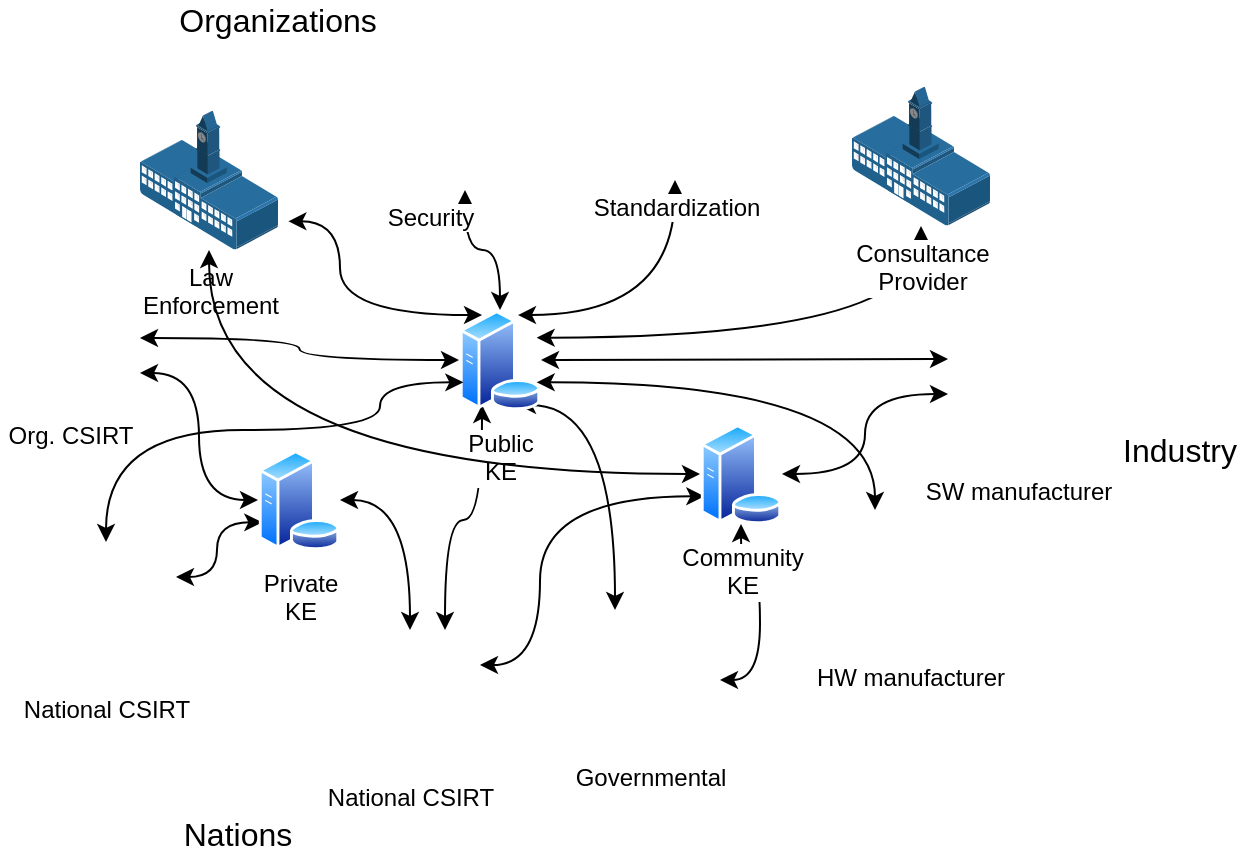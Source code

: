 <mxfile version="12.3.0" type="github" pages="1">
  <diagram id="b8ycoN-BNmhEPY0gEm0x" name="Page-1">
    <mxGraphModel dx="1038" dy="940" grid="0" gridSize="10" guides="1" tooltips="1" connect="1" arrows="1" fold="1" page="0" pageScale="1" pageWidth="827" pageHeight="1169" math="0" shadow="0">
      <root>
        <mxCell id="0"/>
        <mxCell id="1" parent="0"/>
        <mxCell id="SZv0ZDtL2PUyngG5VD31-28" style="edgeStyle=orthogonalEdgeStyle;curved=1;rounded=0;orthogonalLoop=1;jettySize=auto;html=1;exitX=0;exitY=0.5;exitDx=0;exitDy=0;entryX=1;entryY=0.5;entryDx=0;entryDy=0;startArrow=classic;startFill=1;" parent="1" source="SZv0ZDtL2PUyngG5VD31-2" target="SZv0ZDtL2PUyngG5VD31-7" edge="1">
          <mxGeometry relative="1" as="geometry"/>
        </mxCell>
        <mxCell id="SZv0ZDtL2PUyngG5VD31-29" style="edgeStyle=orthogonalEdgeStyle;curved=1;rounded=0;orthogonalLoop=1;jettySize=auto;html=1;exitX=0.25;exitY=1;exitDx=0;exitDy=0;entryX=0.75;entryY=0;entryDx=0;entryDy=0;startArrow=classic;startFill=1;" parent="1" source="SZv0ZDtL2PUyngG5VD31-2" target="SZv0ZDtL2PUyngG5VD31-8" edge="1">
          <mxGeometry relative="1" as="geometry"/>
        </mxCell>
        <mxCell id="SZv0ZDtL2PUyngG5VD31-30" style="edgeStyle=orthogonalEdgeStyle;curved=1;rounded=0;orthogonalLoop=1;jettySize=auto;html=1;exitX=0.75;exitY=1;exitDx=0;exitDy=0;entryX=0.25;entryY=0;entryDx=0;entryDy=0;startArrow=classic;startFill=1;" parent="1" source="SZv0ZDtL2PUyngG5VD31-2" target="SZv0ZDtL2PUyngG5VD31-3" edge="1">
          <mxGeometry relative="1" as="geometry"/>
        </mxCell>
        <mxCell id="SZv0ZDtL2PUyngG5VD31-31" style="edgeStyle=orthogonalEdgeStyle;curved=1;rounded=0;orthogonalLoop=1;jettySize=auto;html=1;exitX=1;exitY=0.75;exitDx=0;exitDy=0;entryX=0.25;entryY=0;entryDx=0;entryDy=0;startArrow=classic;startFill=1;" parent="1" source="SZv0ZDtL2PUyngG5VD31-2" target="SZv0ZDtL2PUyngG5VD31-9" edge="1">
          <mxGeometry relative="1" as="geometry"/>
        </mxCell>
        <mxCell id="SZv0ZDtL2PUyngG5VD31-34" style="edgeStyle=orthogonalEdgeStyle;curved=1;rounded=0;orthogonalLoop=1;jettySize=auto;html=1;exitX=0.75;exitY=0;exitDx=0;exitDy=0;startArrow=classic;startFill=1;" parent="1" source="SZv0ZDtL2PUyngG5VD31-2" target="SZv0ZDtL2PUyngG5VD31-11" edge="1">
          <mxGeometry relative="1" as="geometry"/>
        </mxCell>
        <mxCell id="SZv0ZDtL2PUyngG5VD31-35" style="edgeStyle=orthogonalEdgeStyle;curved=1;rounded=0;orthogonalLoop=1;jettySize=auto;html=1;exitX=0.5;exitY=0;exitDx=0;exitDy=0;entryX=0.75;entryY=1;entryDx=0;entryDy=0;startArrow=classic;startFill=1;" parent="1" source="SZv0ZDtL2PUyngG5VD31-2" target="SZv0ZDtL2PUyngG5VD31-12" edge="1">
          <mxGeometry relative="1" as="geometry"/>
        </mxCell>
        <mxCell id="SZv0ZDtL2PUyngG5VD31-36" style="edgeStyle=orthogonalEdgeStyle;curved=1;rounded=0;orthogonalLoop=1;jettySize=auto;html=1;exitX=0.25;exitY=0;exitDx=0;exitDy=0;entryX=1.075;entryY=0.795;entryDx=0;entryDy=0;entryPerimeter=0;startArrow=classic;startFill=1;" parent="1" source="SZv0ZDtL2PUyngG5VD31-2" target="SZv0ZDtL2PUyngG5VD31-6" edge="1">
          <mxGeometry relative="1" as="geometry">
            <Array as="points">
              <mxPoint x="260" y="133"/>
              <mxPoint x="260" y="86"/>
            </Array>
          </mxGeometry>
        </mxCell>
        <mxCell id="SZv0ZDtL2PUyngG5VD31-44" style="edgeStyle=orthogonalEdgeStyle;curved=1;rounded=0;orthogonalLoop=1;jettySize=auto;html=1;exitX=1;exitY=0.5;exitDx=0;exitDy=0;entryX=0;entryY=0.25;entryDx=0;entryDy=0;startArrow=classic;startFill=1;fontSize=16;" parent="1" source="SZv0ZDtL2PUyngG5VD31-2" target="SZv0ZDtL2PUyngG5VD31-5" edge="1">
          <mxGeometry relative="1" as="geometry"/>
        </mxCell>
        <mxCell id="SZv0ZDtL2PUyngG5VD31-45" style="edgeStyle=orthogonalEdgeStyle;curved=1;rounded=0;orthogonalLoop=1;jettySize=auto;html=1;exitX=1;exitY=0.25;exitDx=0;exitDy=0;startArrow=classic;startFill=1;fontSize=16;" parent="1" source="SZv0ZDtL2PUyngG5VD31-2" target="SZv0ZDtL2PUyngG5VD31-15" edge="1">
          <mxGeometry relative="1" as="geometry"/>
        </mxCell>
        <mxCell id="SZv0ZDtL2PUyngG5VD31-2" value="Public&lt;br&gt;KE" style="aspect=fixed;perimeter=ellipsePerimeter;html=1;align=center;shadow=0;dashed=0;spacingTop=3;image;image=img/lib/active_directory/database_server.svg;" parent="1" vertex="1">
          <mxGeometry x="319.5" y="130" width="41" height="50" as="geometry"/>
        </mxCell>
        <mxCell id="SZv0ZDtL2PUyngG5VD31-23" style="edgeStyle=orthogonalEdgeStyle;curved=1;rounded=0;orthogonalLoop=1;jettySize=auto;html=1;exitX=1;exitY=0.5;exitDx=0;exitDy=0;startArrow=classic;startFill=1;" parent="1" source="SZv0ZDtL2PUyngG5VD31-3" target="SZv0ZDtL2PUyngG5VD31-21" edge="1">
          <mxGeometry relative="1" as="geometry"/>
        </mxCell>
        <mxCell id="SZv0ZDtL2PUyngG5VD31-3" value="Governmental" style="shape=image;html=1;verticalAlign=top;verticalLabelPosition=bottom;labelBackgroundColor=#ffffff;imageAspect=0;aspect=fixed;image=https://cdn2.iconfinder.com/data/icons/buildings-41/128/Untitled-1-17-2-128.png" parent="1" vertex="1">
          <mxGeometry x="380" y="280" width="70" height="70" as="geometry"/>
        </mxCell>
        <mxCell id="SZv0ZDtL2PUyngG5VD31-37" style="edgeStyle=orthogonalEdgeStyle;curved=1;rounded=0;orthogonalLoop=1;jettySize=auto;html=1;exitX=0.5;exitY=0;exitDx=0;exitDy=0;startArrow=classic;startFill=1;entryX=0;entryY=0.75;entryDx=0;entryDy=0;" parent="1" source="SZv0ZDtL2PUyngG5VD31-4" target="SZv0ZDtL2PUyngG5VD31-2" edge="1">
          <mxGeometry relative="1" as="geometry">
            <mxPoint x="310" y="166" as="targetPoint"/>
            <Array as="points">
              <mxPoint x="143" y="190"/>
              <mxPoint x="280" y="190"/>
              <mxPoint x="280" y="166"/>
            </Array>
          </mxGeometry>
        </mxCell>
        <mxCell id="SZv0ZDtL2PUyngG5VD31-4" value="National CSIRT" style="shape=image;html=1;verticalAlign=top;verticalLabelPosition=bottom;labelBackgroundColor=#ffffff;imageAspect=0;aspect=fixed;image=https://cdn4.iconfinder.com/data/icons/REALVISTA/real_estate/png/128/apartment.png" parent="1" vertex="1">
          <mxGeometry x="108" y="246" width="70" height="70" as="geometry"/>
        </mxCell>
        <mxCell id="SZv0ZDtL2PUyngG5VD31-5" value="SW manufacturer" style="shape=image;html=1;verticalAlign=top;verticalLabelPosition=bottom;labelBackgroundColor=#ffffff;imageAspect=0;aspect=fixed;image=https://cdn0.iconfinder.com/data/icons/isometric-city-basic-buildings/224/hospital-128.png" parent="1" vertex="1">
          <mxGeometry x="564" y="137" width="70" height="70" as="geometry"/>
        </mxCell>
        <mxCell id="SZv0ZDtL2PUyngG5VD31-6" value="Law&lt;br&gt;Enforcement" style="points=[];aspect=fixed;html=1;align=center;shadow=0;dashed=0;image;image=img/lib/allied_telesis/buildings/School_Building.svg;" parent="1" vertex="1">
          <mxGeometry x="160" y="30" width="69" height="70" as="geometry"/>
        </mxCell>
        <mxCell id="SZv0ZDtL2PUyngG5VD31-7" value="Org. CSIRT" style="shape=image;html=1;verticalAlign=top;verticalLabelPosition=bottom;labelBackgroundColor=#ffffff;imageAspect=0;aspect=fixed;image=https://cdn0.iconfinder.com/data/icons/isometric-city-basic-buildings/224/hospital-128.png" parent="1" vertex="1">
          <mxGeometry x="90" y="109" width="70" height="70" as="geometry"/>
        </mxCell>
        <mxCell id="SZv0ZDtL2PUyngG5VD31-39" style="edgeStyle=orthogonalEdgeStyle;curved=1;rounded=0;orthogonalLoop=1;jettySize=auto;html=1;exitX=1;exitY=0.25;exitDx=0;exitDy=0;entryX=0;entryY=0.75;entryDx=0;entryDy=0;startArrow=classic;startFill=1;" parent="1" source="SZv0ZDtL2PUyngG5VD31-8" target="SZv0ZDtL2PUyngG5VD31-21" edge="1">
          <mxGeometry relative="1" as="geometry">
            <Array as="points">
              <mxPoint x="360" y="308"/>
              <mxPoint x="360" y="224"/>
            </Array>
          </mxGeometry>
        </mxCell>
        <mxCell id="SZv0ZDtL2PUyngG5VD31-8" value="National CSIRT" style="shape=image;html=1;verticalAlign=top;verticalLabelPosition=bottom;labelBackgroundColor=#ffffff;imageAspect=0;aspect=fixed;image=https://cdn0.iconfinder.com/data/icons/isometric-city-basic-buildings/224/hospital-128.png" parent="1" vertex="1">
          <mxGeometry x="260" y="290" width="70" height="70" as="geometry"/>
        </mxCell>
        <mxCell id="SZv0ZDtL2PUyngG5VD31-9" value="HW manufacturer" style="shape=image;html=1;verticalAlign=top;verticalLabelPosition=bottom;labelBackgroundColor=#ffffff;imageAspect=0;aspect=fixed;image=https://cdn4.iconfinder.com/data/icons/REALVISTA/real_estate/png/128/apartment.png" parent="1" vertex="1">
          <mxGeometry x="510" y="230" width="70" height="70" as="geometry"/>
        </mxCell>
        <mxCell id="SZv0ZDtL2PUyngG5VD31-11" value="Standardization" style="shape=image;html=1;verticalAlign=top;verticalLabelPosition=bottom;labelBackgroundColor=#ffffff;imageAspect=0;aspect=fixed;image=https://cdn2.iconfinder.com/data/icons/buildings-41/128/Untitled-1-17-2-128.png" parent="1" vertex="1">
          <mxGeometry x="392.5" y="-5" width="70" height="70" as="geometry"/>
        </mxCell>
        <mxCell id="SZv0ZDtL2PUyngG5VD31-12" value="Security" style="shape=image;html=1;verticalAlign=top;verticalLabelPosition=bottom;labelBackgroundColor=#ffffff;imageAspect=0;aspect=fixed;image=https://cdn4.iconfinder.com/data/icons/REALVISTA/real_estate/png/128/apartment.png" parent="1" vertex="1">
          <mxGeometry x="270" width="70" height="70" as="geometry"/>
        </mxCell>
        <mxCell id="SZv0ZDtL2PUyngG5VD31-15" value="Consultance&lt;br&gt;Provider" style="points=[];aspect=fixed;html=1;align=center;shadow=0;dashed=0;image;image=img/lib/allied_telesis/buildings/School_Building.svg;" parent="1" vertex="1">
          <mxGeometry x="516" y="18" width="69" height="70" as="geometry"/>
        </mxCell>
        <mxCell id="SZv0ZDtL2PUyngG5VD31-17" style="edgeStyle=orthogonalEdgeStyle;rounded=0;orthogonalLoop=1;jettySize=auto;html=1;exitX=0;exitY=0.5;exitDx=0;exitDy=0;entryX=1;entryY=0.75;entryDx=0;entryDy=0;curved=1;startArrow=classic;startFill=1;" parent="1" source="SZv0ZDtL2PUyngG5VD31-16" target="SZv0ZDtL2PUyngG5VD31-7" edge="1">
          <mxGeometry relative="1" as="geometry"/>
        </mxCell>
        <mxCell id="SZv0ZDtL2PUyngG5VD31-18" style="edgeStyle=orthogonalEdgeStyle;curved=1;rounded=0;orthogonalLoop=1;jettySize=auto;html=1;exitX=0;exitY=0.75;exitDx=0;exitDy=0;entryX=1;entryY=0.25;entryDx=0;entryDy=0;startArrow=classic;startFill=1;" parent="1" source="SZv0ZDtL2PUyngG5VD31-16" target="SZv0ZDtL2PUyngG5VD31-4" edge="1">
          <mxGeometry relative="1" as="geometry"/>
        </mxCell>
        <mxCell id="SZv0ZDtL2PUyngG5VD31-20" style="edgeStyle=orthogonalEdgeStyle;curved=1;rounded=0;orthogonalLoop=1;jettySize=auto;html=1;exitX=1;exitY=0.5;exitDx=0;exitDy=0;entryX=0.5;entryY=0;entryDx=0;entryDy=0;startArrow=classic;startFill=1;" parent="1" source="SZv0ZDtL2PUyngG5VD31-16" target="SZv0ZDtL2PUyngG5VD31-8" edge="1">
          <mxGeometry relative="1" as="geometry"/>
        </mxCell>
        <mxCell id="SZv0ZDtL2PUyngG5VD31-16" value="Private&lt;br&gt;KE" style="aspect=fixed;perimeter=ellipsePerimeter;html=1;align=center;shadow=0;dashed=0;spacingTop=3;image;image=img/lib/active_directory/database_server.svg;" parent="1" vertex="1">
          <mxGeometry x="219" y="200" width="41" height="50" as="geometry"/>
        </mxCell>
        <mxCell id="SZv0ZDtL2PUyngG5VD31-26" style="edgeStyle=orthogonalEdgeStyle;curved=1;rounded=0;orthogonalLoop=1;jettySize=auto;html=1;exitX=1;exitY=0.5;exitDx=0;exitDy=0;entryX=0;entryY=0.5;entryDx=0;entryDy=0;startArrow=classic;startFill=1;" parent="1" source="SZv0ZDtL2PUyngG5VD31-21" target="SZv0ZDtL2PUyngG5VD31-5" edge="1">
          <mxGeometry relative="1" as="geometry"/>
        </mxCell>
        <mxCell id="SZv0ZDtL2PUyngG5VD31-27" style="edgeStyle=orthogonalEdgeStyle;curved=1;rounded=0;orthogonalLoop=1;jettySize=auto;html=1;exitX=0;exitY=0.5;exitDx=0;exitDy=0;startArrow=classic;startFill=1;" parent="1" source="SZv0ZDtL2PUyngG5VD31-21" target="SZv0ZDtL2PUyngG5VD31-6" edge="1">
          <mxGeometry relative="1" as="geometry"/>
        </mxCell>
        <mxCell id="SZv0ZDtL2PUyngG5VD31-21" value="Community&lt;br&gt;KE" style="aspect=fixed;perimeter=ellipsePerimeter;html=1;align=center;shadow=0;dashed=0;spacingTop=3;image;image=img/lib/active_directory/database_server.svg;" parent="1" vertex="1">
          <mxGeometry x="440" y="187" width="41" height="50" as="geometry"/>
        </mxCell>
        <mxCell id="SZv0ZDtL2PUyngG5VD31-41" value="Nations" style="text;html=1;strokeColor=none;fillColor=none;align=center;verticalAlign=middle;whiteSpace=wrap;rounded=0;fontSize=16;" parent="1" vertex="1">
          <mxGeometry x="189" y="382" width="40" height="20" as="geometry"/>
        </mxCell>
        <mxCell id="SZv0ZDtL2PUyngG5VD31-42" value="Organizations" style="text;html=1;strokeColor=none;fillColor=none;align=center;verticalAlign=middle;whiteSpace=wrap;rounded=0;fontSize=16;" parent="1" vertex="1">
          <mxGeometry x="209" y="-25" width="40" height="20" as="geometry"/>
        </mxCell>
        <mxCell id="SZv0ZDtL2PUyngG5VD31-43" value="Industry" style="text;html=1;strokeColor=none;fillColor=none;align=center;verticalAlign=middle;whiteSpace=wrap;rounded=0;fontSize=16;" parent="1" vertex="1">
          <mxGeometry x="660" y="190" width="40" height="20" as="geometry"/>
        </mxCell>
      </root>
    </mxGraphModel>
  </diagram>
</mxfile>
